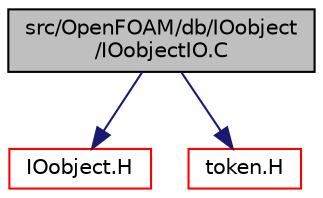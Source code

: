 digraph "src/OpenFOAM/db/IOobject/IOobjectIO.C"
{
  bgcolor="transparent";
  edge [fontname="Helvetica",fontsize="10",labelfontname="Helvetica",labelfontsize="10"];
  node [fontname="Helvetica",fontsize="10",shape=record];
  Node1 [label="src/OpenFOAM/db/IOobject\l/IOobjectIO.C",height=0.2,width=0.4,color="black", fillcolor="grey75", style="filled", fontcolor="black"];
  Node1 -> Node2 [color="midnightblue",fontsize="10",style="solid",fontname="Helvetica"];
  Node2 [label="IOobject.H",height=0.2,width=0.4,color="red",URL="$a07745.html"];
  Node1 -> Node3 [color="midnightblue",fontsize="10",style="solid",fontname="Helvetica"];
  Node3 [label="token.H",height=0.2,width=0.4,color="red",URL="$a07825.html"];
}

